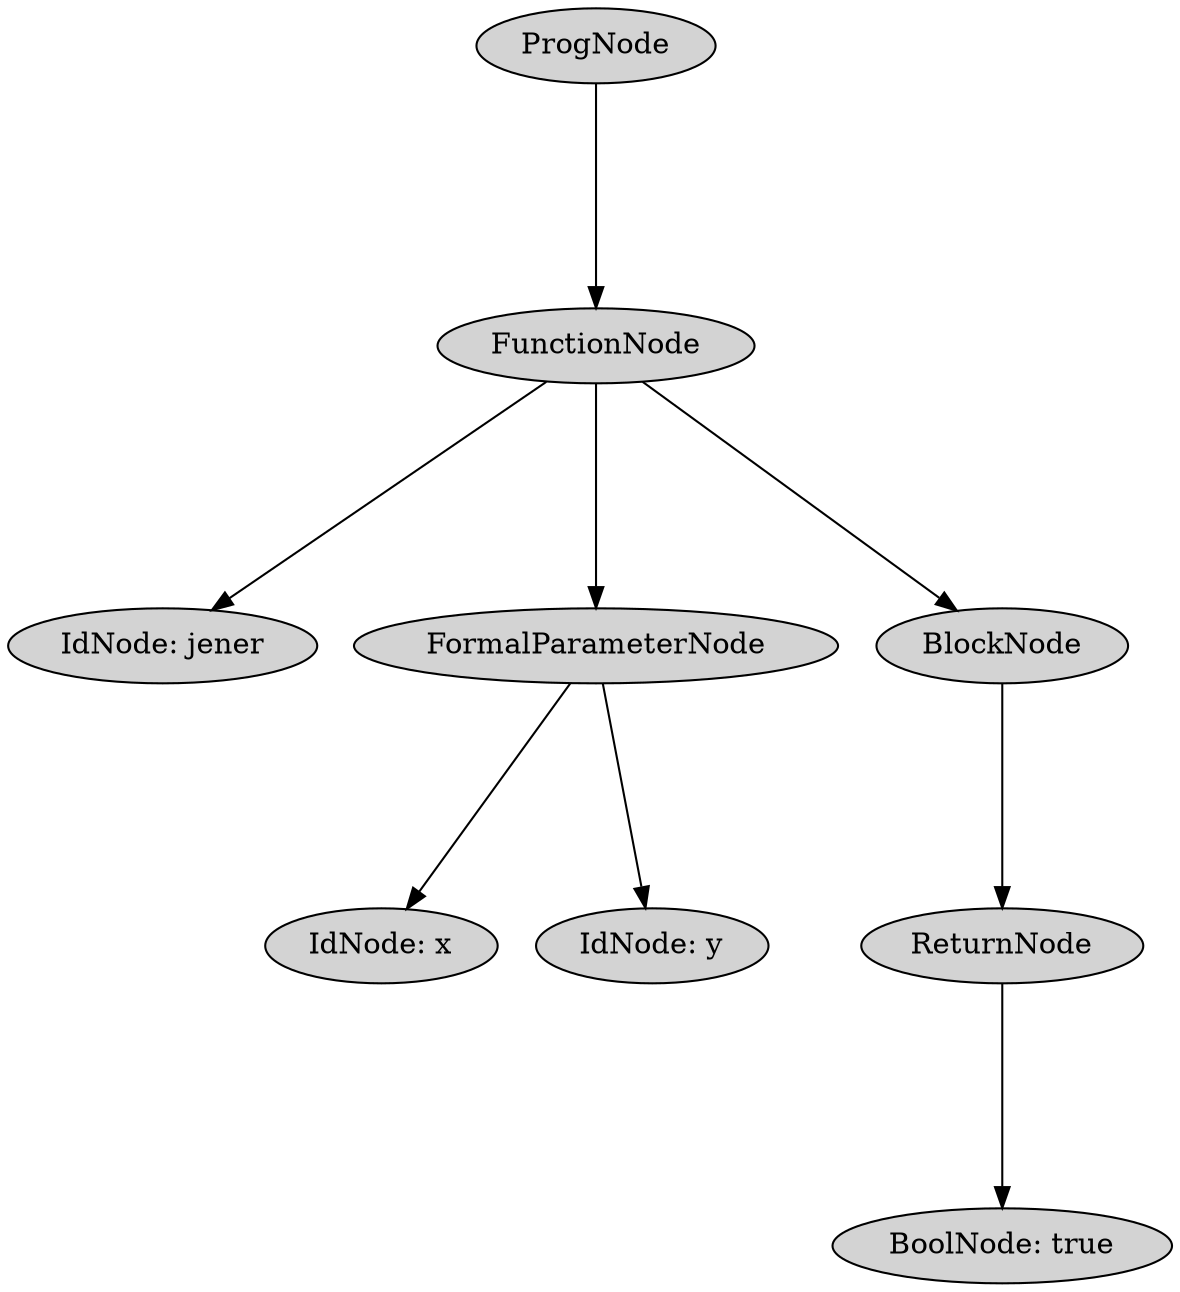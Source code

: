 digraph G {
	graph [ranksep=1.5 ratio=fill]
	node [style=filled]
	-9223363289810336659 [label=ProgNode]
	-9223363289810333629 [label=FunctionNode]
	-9223363289810336659 -> -9223363289810333629
	-9223363289810333615 [label="IdNode: jener"]
	-9223363289810333629 -> -9223363289810333615
	-9223363289810333608 [label=FormalParameterNode]
	-9223363289810333629 -> -9223363289810333608
	8747044442204 [label="IdNode: x"]
	-9223363289810333608 -> 8747044442204
	-9223363289810333601 [label="IdNode: y"]
	-9223363289810333608 -> -9223363289810333601
	8747044442197 [label=BlockNode]
	-9223363289810333629 -> 8747044442197
	-9223363289810333594 [label=ReturnNode]
	8747044442197 -> -9223363289810333594
	-9223363289810333559 [label="BoolNode: true"]
	-9223363289810333594 -> -9223363289810333559
	overlap=false
}
